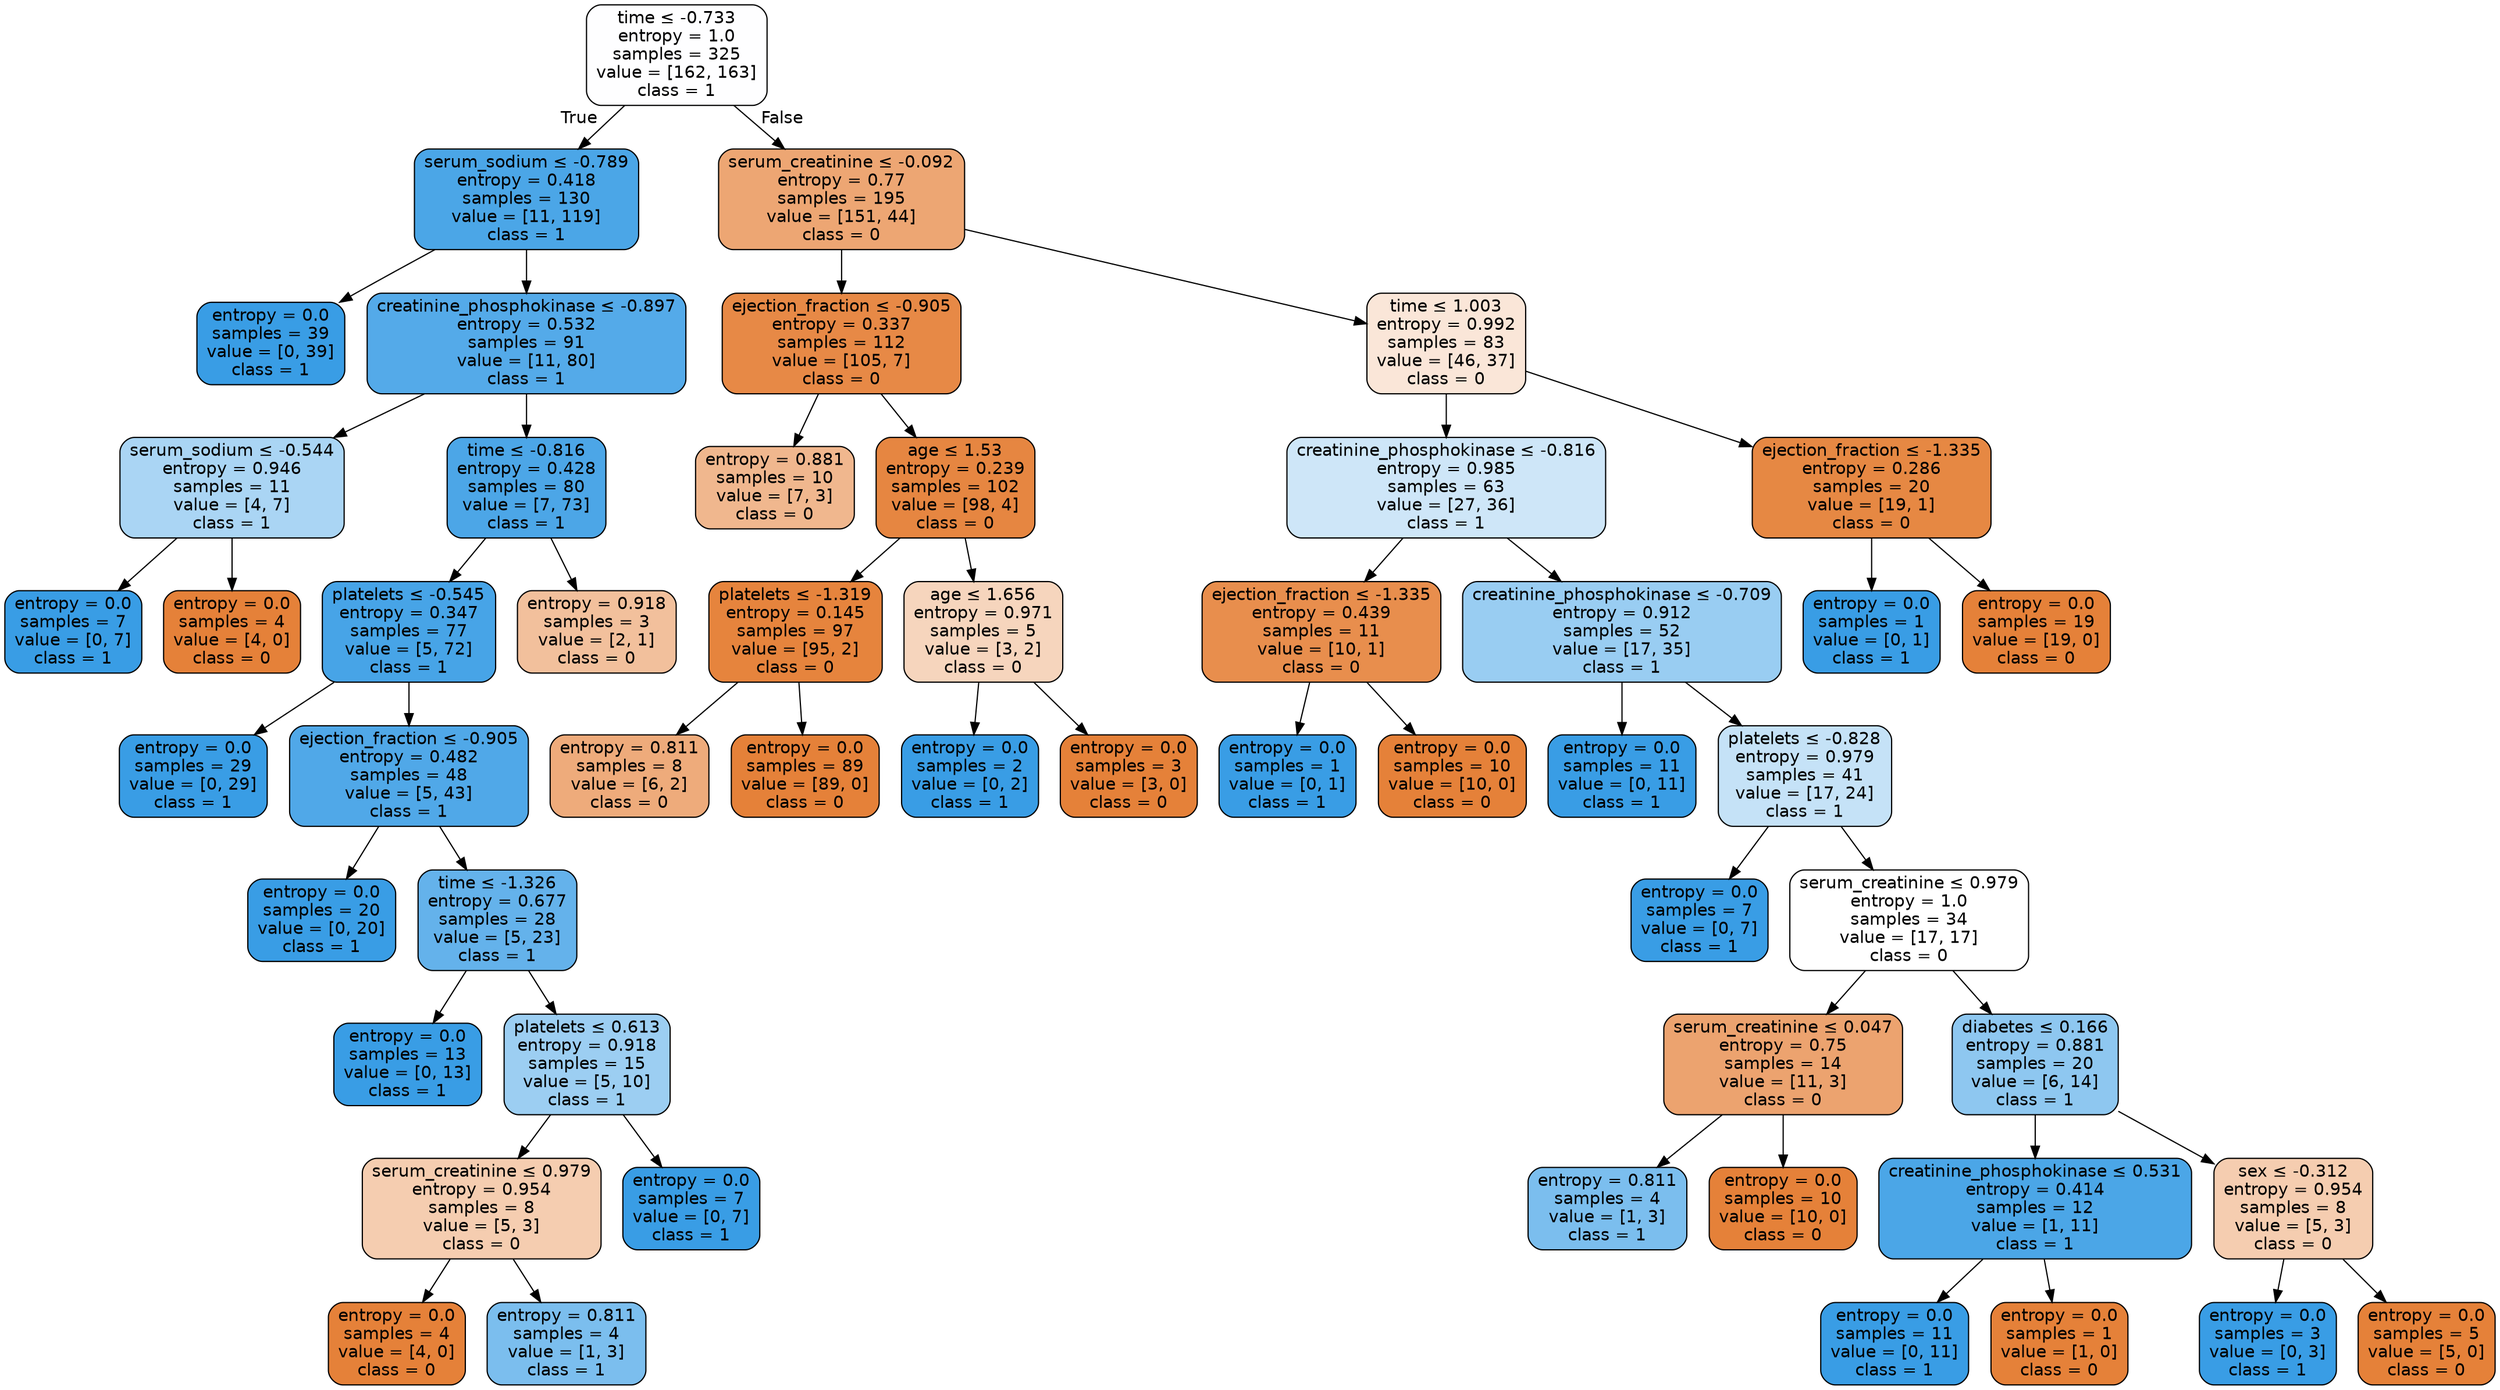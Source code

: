 digraph Tree {
node [shape=box, style="filled, rounded", color="black", fontname=helvetica] ;
edge [fontname=helvetica] ;
0 [label=<time &le; -0.733<br/>entropy = 1.0<br/>samples = 325<br/>value = [162, 163]<br/>class = 1>, fillcolor="#fefeff"] ;
1 [label=<serum_sodium &le; -0.789<br/>entropy = 0.418<br/>samples = 130<br/>value = [11, 119]<br/>class = 1>, fillcolor="#4ba6e7"] ;
0 -> 1 [labeldistance=2.5, labelangle=45, headlabel="True"] ;
2 [label=<entropy = 0.0<br/>samples = 39<br/>value = [0, 39]<br/>class = 1>, fillcolor="#399de5"] ;
1 -> 2 ;
3 [label=<creatinine_phosphokinase &le; -0.897<br/>entropy = 0.532<br/>samples = 91<br/>value = [11, 80]<br/>class = 1>, fillcolor="#54aae9"] ;
1 -> 3 ;
4 [label=<serum_sodium &le; -0.544<br/>entropy = 0.946<br/>samples = 11<br/>value = [4, 7]<br/>class = 1>, fillcolor="#aad5f4"] ;
3 -> 4 ;
5 [label=<entropy = 0.0<br/>samples = 7<br/>value = [0, 7]<br/>class = 1>, fillcolor="#399de5"] ;
4 -> 5 ;
6 [label=<entropy = 0.0<br/>samples = 4<br/>value = [4, 0]<br/>class = 0>, fillcolor="#e58139"] ;
4 -> 6 ;
7 [label=<time &le; -0.816<br/>entropy = 0.428<br/>samples = 80<br/>value = [7, 73]<br/>class = 1>, fillcolor="#4ca6e7"] ;
3 -> 7 ;
8 [label=<platelets &le; -0.545<br/>entropy = 0.347<br/>samples = 77<br/>value = [5, 72]<br/>class = 1>, fillcolor="#47a4e7"] ;
7 -> 8 ;
9 [label=<entropy = 0.0<br/>samples = 29<br/>value = [0, 29]<br/>class = 1>, fillcolor="#399de5"] ;
8 -> 9 ;
10 [label=<ejection_fraction &le; -0.905<br/>entropy = 0.482<br/>samples = 48<br/>value = [5, 43]<br/>class = 1>, fillcolor="#50a8e8"] ;
8 -> 10 ;
11 [label=<entropy = 0.0<br/>samples = 20<br/>value = [0, 20]<br/>class = 1>, fillcolor="#399de5"] ;
10 -> 11 ;
12 [label=<time &le; -1.326<br/>entropy = 0.677<br/>samples = 28<br/>value = [5, 23]<br/>class = 1>, fillcolor="#64b2eb"] ;
10 -> 12 ;
13 [label=<entropy = 0.0<br/>samples = 13<br/>value = [0, 13]<br/>class = 1>, fillcolor="#399de5"] ;
12 -> 13 ;
14 [label=<platelets &le; 0.613<br/>entropy = 0.918<br/>samples = 15<br/>value = [5, 10]<br/>class = 1>, fillcolor="#9ccef2"] ;
12 -> 14 ;
15 [label=<serum_creatinine &le; 0.979<br/>entropy = 0.954<br/>samples = 8<br/>value = [5, 3]<br/>class = 0>, fillcolor="#f5cdb0"] ;
14 -> 15 ;
16 [label=<entropy = 0.0<br/>samples = 4<br/>value = [4, 0]<br/>class = 0>, fillcolor="#e58139"] ;
15 -> 16 ;
17 [label=<entropy = 0.811<br/>samples = 4<br/>value = [1, 3]<br/>class = 1>, fillcolor="#7bbeee"] ;
15 -> 17 ;
18 [label=<entropy = 0.0<br/>samples = 7<br/>value = [0, 7]<br/>class = 1>, fillcolor="#399de5"] ;
14 -> 18 ;
19 [label=<entropy = 0.918<br/>samples = 3<br/>value = [2, 1]<br/>class = 0>, fillcolor="#f2c09c"] ;
7 -> 19 ;
20 [label=<serum_creatinine &le; -0.092<br/>entropy = 0.77<br/>samples = 195<br/>value = [151, 44]<br/>class = 0>, fillcolor="#eda673"] ;
0 -> 20 [labeldistance=2.5, labelangle=-45, headlabel="False"] ;
21 [label=<ejection_fraction &le; -0.905<br/>entropy = 0.337<br/>samples = 112<br/>value = [105, 7]<br/>class = 0>, fillcolor="#e78946"] ;
20 -> 21 ;
22 [label=<entropy = 0.881<br/>samples = 10<br/>value = [7, 3]<br/>class = 0>, fillcolor="#f0b78e"] ;
21 -> 22 ;
23 [label=<age &le; 1.53<br/>entropy = 0.239<br/>samples = 102<br/>value = [98, 4]<br/>class = 0>, fillcolor="#e68641"] ;
21 -> 23 ;
24 [label=<platelets &le; -1.319<br/>entropy = 0.145<br/>samples = 97<br/>value = [95, 2]<br/>class = 0>, fillcolor="#e6843d"] ;
23 -> 24 ;
25 [label=<entropy = 0.811<br/>samples = 8<br/>value = [6, 2]<br/>class = 0>, fillcolor="#eeab7b"] ;
24 -> 25 ;
26 [label=<entropy = 0.0<br/>samples = 89<br/>value = [89, 0]<br/>class = 0>, fillcolor="#e58139"] ;
24 -> 26 ;
27 [label=<age &le; 1.656<br/>entropy = 0.971<br/>samples = 5<br/>value = [3, 2]<br/>class = 0>, fillcolor="#f6d5bd"] ;
23 -> 27 ;
28 [label=<entropy = 0.0<br/>samples = 2<br/>value = [0, 2]<br/>class = 1>, fillcolor="#399de5"] ;
27 -> 28 ;
29 [label=<entropy = 0.0<br/>samples = 3<br/>value = [3, 0]<br/>class = 0>, fillcolor="#e58139"] ;
27 -> 29 ;
30 [label=<time &le; 1.003<br/>entropy = 0.992<br/>samples = 83<br/>value = [46, 37]<br/>class = 0>, fillcolor="#fae6d8"] ;
20 -> 30 ;
31 [label=<creatinine_phosphokinase &le; -0.816<br/>entropy = 0.985<br/>samples = 63<br/>value = [27, 36]<br/>class = 1>, fillcolor="#cee6f8"] ;
30 -> 31 ;
32 [label=<ejection_fraction &le; -1.335<br/>entropy = 0.439<br/>samples = 11<br/>value = [10, 1]<br/>class = 0>, fillcolor="#e88e4d"] ;
31 -> 32 ;
33 [label=<entropy = 0.0<br/>samples = 1<br/>value = [0, 1]<br/>class = 1>, fillcolor="#399de5"] ;
32 -> 33 ;
34 [label=<entropy = 0.0<br/>samples = 10<br/>value = [10, 0]<br/>class = 0>, fillcolor="#e58139"] ;
32 -> 34 ;
35 [label=<creatinine_phosphokinase &le; -0.709<br/>entropy = 0.912<br/>samples = 52<br/>value = [17, 35]<br/>class = 1>, fillcolor="#99cdf2"] ;
31 -> 35 ;
36 [label=<entropy = 0.0<br/>samples = 11<br/>value = [0, 11]<br/>class = 1>, fillcolor="#399de5"] ;
35 -> 36 ;
37 [label=<platelets &le; -0.828<br/>entropy = 0.979<br/>samples = 41<br/>value = [17, 24]<br/>class = 1>, fillcolor="#c5e2f7"] ;
35 -> 37 ;
38 [label=<entropy = 0.0<br/>samples = 7<br/>value = [0, 7]<br/>class = 1>, fillcolor="#399de5"] ;
37 -> 38 ;
39 [label=<serum_creatinine &le; 0.979<br/>entropy = 1.0<br/>samples = 34<br/>value = [17, 17]<br/>class = 0>, fillcolor="#ffffff"] ;
37 -> 39 ;
40 [label=<serum_creatinine &le; 0.047<br/>entropy = 0.75<br/>samples = 14<br/>value = [11, 3]<br/>class = 0>, fillcolor="#eca36f"] ;
39 -> 40 ;
41 [label=<entropy = 0.811<br/>samples = 4<br/>value = [1, 3]<br/>class = 1>, fillcolor="#7bbeee"] ;
40 -> 41 ;
42 [label=<entropy = 0.0<br/>samples = 10<br/>value = [10, 0]<br/>class = 0>, fillcolor="#e58139"] ;
40 -> 42 ;
43 [label=<diabetes &le; 0.166<br/>entropy = 0.881<br/>samples = 20<br/>value = [6, 14]<br/>class = 1>, fillcolor="#8ec7f0"] ;
39 -> 43 ;
44 [label=<creatinine_phosphokinase &le; 0.531<br/>entropy = 0.414<br/>samples = 12<br/>value = [1, 11]<br/>class = 1>, fillcolor="#4ba6e7"] ;
43 -> 44 ;
45 [label=<entropy = 0.0<br/>samples = 11<br/>value = [0, 11]<br/>class = 1>, fillcolor="#399de5"] ;
44 -> 45 ;
46 [label=<entropy = 0.0<br/>samples = 1<br/>value = [1, 0]<br/>class = 0>, fillcolor="#e58139"] ;
44 -> 46 ;
47 [label=<sex &le; -0.312<br/>entropy = 0.954<br/>samples = 8<br/>value = [5, 3]<br/>class = 0>, fillcolor="#f5cdb0"] ;
43 -> 47 ;
48 [label=<entropy = 0.0<br/>samples = 3<br/>value = [0, 3]<br/>class = 1>, fillcolor="#399de5"] ;
47 -> 48 ;
49 [label=<entropy = 0.0<br/>samples = 5<br/>value = [5, 0]<br/>class = 0>, fillcolor="#e58139"] ;
47 -> 49 ;
50 [label=<ejection_fraction &le; -1.335<br/>entropy = 0.286<br/>samples = 20<br/>value = [19, 1]<br/>class = 0>, fillcolor="#e68843"] ;
30 -> 50 ;
51 [label=<entropy = 0.0<br/>samples = 1<br/>value = [0, 1]<br/>class = 1>, fillcolor="#399de5"] ;
50 -> 51 ;
52 [label=<entropy = 0.0<br/>samples = 19<br/>value = [19, 0]<br/>class = 0>, fillcolor="#e58139"] ;
50 -> 52 ;
}